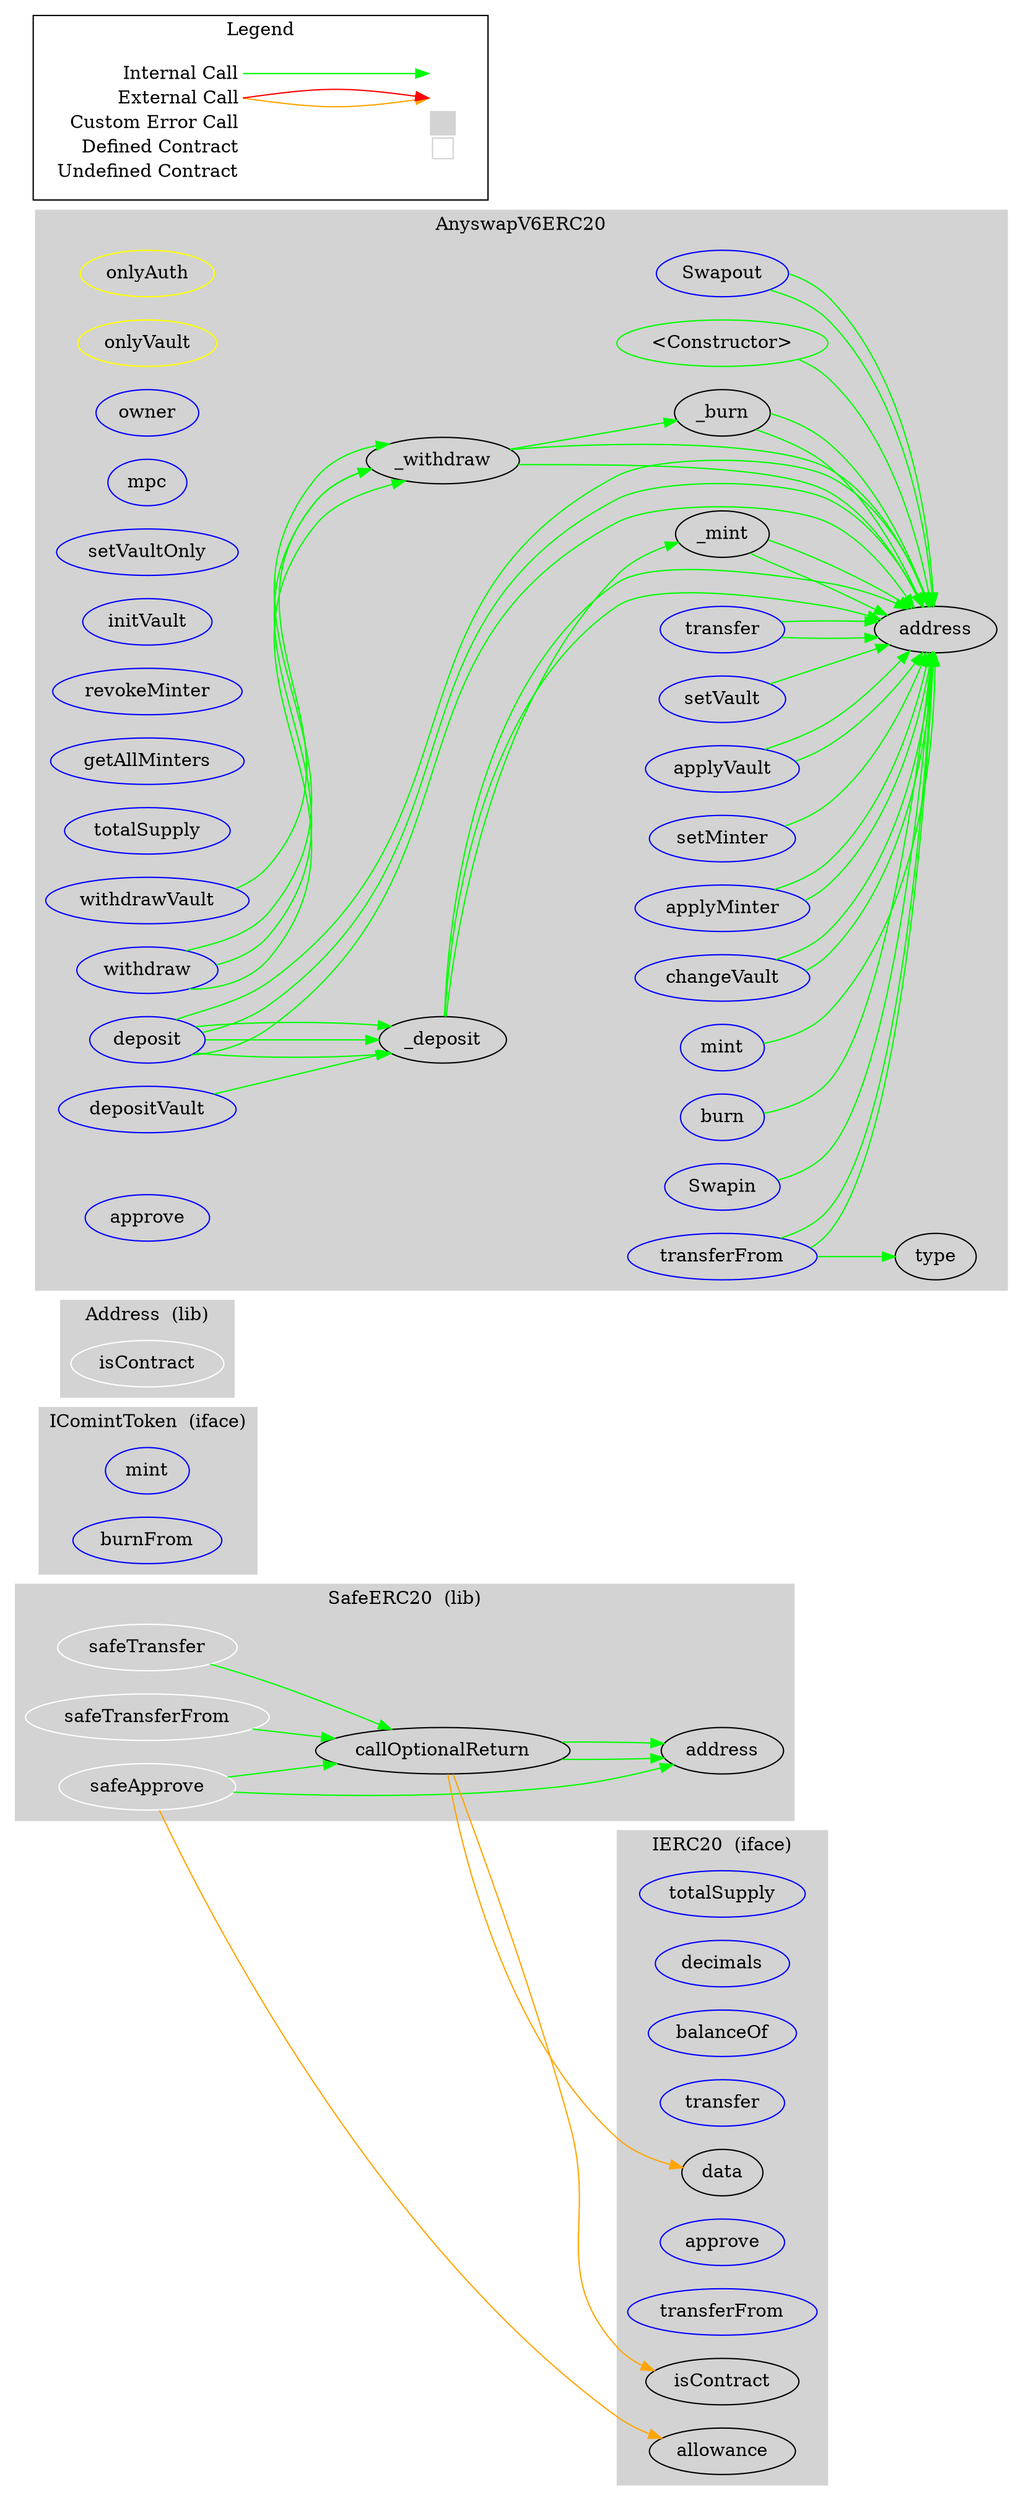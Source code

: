 digraph G {
  graph [ ratio = "auto", page = "100", compound =true ];
subgraph "clusterIERC20" {
  graph [ label = "IERC20  (iface)", color = "lightgray", style = "filled", bgcolor = "lightgray" ];
  "IERC20.totalSupply" [ label = "totalSupply", color = "blue" ];
  "IERC20.decimals" [ label = "decimals", color = "blue" ];
  "IERC20.balanceOf" [ label = "balanceOf", color = "blue" ];
  "IERC20.transfer" [ label = "transfer", color = "blue" ];
  "IERC20.allowance" [ label = "allowance" ];
  "IERC20.approve" [ label = "approve", color = "blue" ];
  "IERC20.transferFrom" [ label = "transferFrom", color = "blue" ];
  "IERC20.isContract" [ label = "isContract" ];
  "IERC20.data" [ label = "data" ];
}

subgraph "clusterIComintToken" {
  graph [ label = "IComintToken  (iface)", color = "lightgray", style = "filled", bgcolor = "lightgray" ];
  "IComintToken.mint" [ label = "mint", color = "blue" ];
  "IComintToken.burnFrom" [ label = "burnFrom", color = "blue" ];
}

subgraph "clusterAddress" {
  graph [ label = "Address  (lib)", color = "lightgray", style = "filled", bgcolor = "lightgray" ];
  "Address.isContract" [ label = "isContract", color = "white" ];
}

subgraph "clusterSafeERC20" {
  graph [ label = "SafeERC20  (lib)", color = "lightgray", style = "filled", bgcolor = "lightgray" ];
  "SafeERC20.safeTransfer" [ label = "safeTransfer", color = "white" ];
  "SafeERC20.safeTransferFrom" [ label = "safeTransferFrom", color = "white" ];
  "SafeERC20.safeApprove" [ label = "safeApprove", color = "white" ];
  "SafeERC20.callOptionalReturn" [ label = "callOptionalReturn" ];
  "SafeERC20.address" [ label = "address" ];
}

subgraph "clusterAnyswapV6ERC20" {
  graph [ label = "AnyswapV6ERC20", color = "lightgray", style = "filled", bgcolor = "lightgray" ];
  "AnyswapV6ERC20.onlyAuth" [ label = "onlyAuth", color = "yellow" ];
  "AnyswapV6ERC20.onlyVault" [ label = "onlyVault", color = "yellow" ];
  "AnyswapV6ERC20.owner" [ label = "owner", color = "blue" ];
  "AnyswapV6ERC20.mpc" [ label = "mpc", color = "blue" ];
  "AnyswapV6ERC20.setVaultOnly" [ label = "setVaultOnly", color = "blue" ];
  "AnyswapV6ERC20.initVault" [ label = "initVault", color = "blue" ];
  "AnyswapV6ERC20.setVault" [ label = "setVault", color = "blue" ];
  "AnyswapV6ERC20.applyVault" [ label = "applyVault", color = "blue" ];
  "AnyswapV6ERC20.setMinter" [ label = "setMinter", color = "blue" ];
  "AnyswapV6ERC20.applyMinter" [ label = "applyMinter", color = "blue" ];
  "AnyswapV6ERC20.revokeMinter" [ label = "revokeMinter", color = "blue" ];
  "AnyswapV6ERC20.getAllMinters" [ label = "getAllMinters", color = "blue" ];
  "AnyswapV6ERC20.changeVault" [ label = "changeVault", color = "blue" ];
  "AnyswapV6ERC20.mint" [ label = "mint", color = "blue" ];
  "AnyswapV6ERC20.burn" [ label = "burn", color = "blue" ];
  "AnyswapV6ERC20.Swapin" [ label = "Swapin", color = "blue" ];
  "AnyswapV6ERC20.Swapout" [ label = "Swapout", color = "blue" ];
  "AnyswapV6ERC20.<Constructor>" [ label = "<Constructor>", color = "green" ];
  "AnyswapV6ERC20.totalSupply" [ label = "totalSupply", color = "blue" ];
  "AnyswapV6ERC20.deposit" [ label = "deposit", color = "blue" ];
  "AnyswapV6ERC20.depositVault" [ label = "depositVault", color = "blue" ];
  "AnyswapV6ERC20._deposit" [ label = "_deposit" ];
  "AnyswapV6ERC20.withdraw" [ label = "withdraw", color = "blue" ];
  "AnyswapV6ERC20.withdrawVault" [ label = "withdrawVault", color = "blue" ];
  "AnyswapV6ERC20._withdraw" [ label = "_withdraw" ];
  "AnyswapV6ERC20._mint" [ label = "_mint" ];
  "AnyswapV6ERC20._burn" [ label = "_burn" ];
  "AnyswapV6ERC20.approve" [ label = "approve", color = "blue" ];
  "AnyswapV6ERC20.transfer" [ label = "transfer", color = "blue" ];
  "AnyswapV6ERC20.transferFrom" [ label = "transferFrom", color = "blue" ];
  "AnyswapV6ERC20.address" [ label = "address" ];
  "AnyswapV6ERC20.type" [ label = "type" ];
}

  "SafeERC20.safeTransfer";
  "SafeERC20.callOptionalReturn";
  "SafeERC20.safeTransferFrom";
  "SafeERC20.safeApprove";
  "IERC20.allowance";
  "SafeERC20.address";
  "IERC20.isContract";
  "IERC20.data";
  "AnyswapV6ERC20.setVault";
  "AnyswapV6ERC20.address";
  "AnyswapV6ERC20.applyVault";
  "AnyswapV6ERC20.setMinter";
  "AnyswapV6ERC20.applyMinter";
  "AnyswapV6ERC20.changeVault";
  "AnyswapV6ERC20.mint";
  "AnyswapV6ERC20.burn";
  "AnyswapV6ERC20.Swapin";
  "AnyswapV6ERC20.Swapout";
  "AnyswapV6ERC20.<Constructor>";
  "AnyswapV6ERC20.deposit";
  "AnyswapV6ERC20._deposit";
  "AnyswapV6ERC20.depositVault";
  "AnyswapV6ERC20._mint";
  "AnyswapV6ERC20.withdraw";
  "AnyswapV6ERC20._withdraw";
  "AnyswapV6ERC20.withdrawVault";
  "AnyswapV6ERC20._burn";
  "AnyswapV6ERC20.transfer";
  "AnyswapV6ERC20.transferFrom";
  "AnyswapV6ERC20.type";
  "SafeERC20.safeTransfer" -> "SafeERC20.callOptionalReturn" [ color = "green" ];
  "SafeERC20.safeTransferFrom" -> "SafeERC20.callOptionalReturn" [ color = "green" ];
  "SafeERC20.safeApprove" -> "IERC20.allowance" [ color = "orange" ];
  "SafeERC20.safeApprove" -> "SafeERC20.address" [ color = "green" ];
  "SafeERC20.safeApprove" -> "SafeERC20.callOptionalReturn" [ color = "green" ];
  "SafeERC20.callOptionalReturn" -> "IERC20.isContract" [ color = "orange" ];
  "SafeERC20.callOptionalReturn" -> "SafeERC20.address" [ color = "green" ];
  "SafeERC20.callOptionalReturn" -> "IERC20.data" [ color = "orange" ];
  "SafeERC20.callOptionalReturn" -> "SafeERC20.address" [ color = "green" ];
  "AnyswapV6ERC20.setVault" -> "AnyswapV6ERC20.address" [ color = "green" ];
  "AnyswapV6ERC20.applyVault" -> "AnyswapV6ERC20.address" [ color = "green" ];
  "AnyswapV6ERC20.applyVault" -> "AnyswapV6ERC20.address" [ color = "green" ];
  "AnyswapV6ERC20.setMinter" -> "AnyswapV6ERC20.address" [ color = "green" ];
  "AnyswapV6ERC20.applyMinter" -> "AnyswapV6ERC20.address" [ color = "green" ];
  "AnyswapV6ERC20.applyMinter" -> "AnyswapV6ERC20.address" [ color = "green" ];
  "AnyswapV6ERC20.changeVault" -> "AnyswapV6ERC20.address" [ color = "green" ];
  "AnyswapV6ERC20.changeVault" -> "AnyswapV6ERC20.address" [ color = "green" ];
  "AnyswapV6ERC20.mint" -> "AnyswapV6ERC20.address" [ color = "green" ];
  "AnyswapV6ERC20.burn" -> "AnyswapV6ERC20.address" [ color = "green" ];
  "AnyswapV6ERC20.Swapin" -> "AnyswapV6ERC20.address" [ color = "green" ];
  "AnyswapV6ERC20.Swapout" -> "AnyswapV6ERC20.address" [ color = "green" ];
  "AnyswapV6ERC20.Swapout" -> "AnyswapV6ERC20.address" [ color = "green" ];
  "AnyswapV6ERC20.<Constructor>" -> "AnyswapV6ERC20.address" [ color = "green" ];
  "AnyswapV6ERC20.deposit" -> "AnyswapV6ERC20.address" [ color = "green" ];
  "AnyswapV6ERC20.deposit" -> "AnyswapV6ERC20._deposit" [ color = "green" ];
  "AnyswapV6ERC20.deposit" -> "AnyswapV6ERC20.address" [ color = "green" ];
  "AnyswapV6ERC20.deposit" -> "AnyswapV6ERC20._deposit" [ color = "green" ];
  "AnyswapV6ERC20.deposit" -> "AnyswapV6ERC20.address" [ color = "green" ];
  "AnyswapV6ERC20.deposit" -> "AnyswapV6ERC20._deposit" [ color = "green" ];
  "AnyswapV6ERC20.depositVault" -> "AnyswapV6ERC20._deposit" [ color = "green" ];
  "AnyswapV6ERC20._deposit" -> "AnyswapV6ERC20.address" [ color = "green" ];
  "AnyswapV6ERC20._deposit" -> "AnyswapV6ERC20.address" [ color = "green" ];
  "AnyswapV6ERC20._deposit" -> "AnyswapV6ERC20._mint" [ color = "green" ];
  "AnyswapV6ERC20.withdraw" -> "AnyswapV6ERC20._withdraw" [ color = "green" ];
  "AnyswapV6ERC20.withdraw" -> "AnyswapV6ERC20._withdraw" [ color = "green" ];
  "AnyswapV6ERC20.withdraw" -> "AnyswapV6ERC20._withdraw" [ color = "green" ];
  "AnyswapV6ERC20.withdrawVault" -> "AnyswapV6ERC20._withdraw" [ color = "green" ];
  "AnyswapV6ERC20._withdraw" -> "AnyswapV6ERC20.address" [ color = "green" ];
  "AnyswapV6ERC20._withdraw" -> "AnyswapV6ERC20.address" [ color = "green" ];
  "AnyswapV6ERC20._withdraw" -> "AnyswapV6ERC20._burn" [ color = "green" ];
  "AnyswapV6ERC20._mint" -> "AnyswapV6ERC20.address" [ color = "green" ];
  "AnyswapV6ERC20._mint" -> "AnyswapV6ERC20.address" [ color = "green" ];
  "AnyswapV6ERC20._burn" -> "AnyswapV6ERC20.address" [ color = "green" ];
  "AnyswapV6ERC20._burn" -> "AnyswapV6ERC20.address" [ color = "green" ];
  "AnyswapV6ERC20.transfer" -> "AnyswapV6ERC20.address" [ color = "green" ];
  "AnyswapV6ERC20.transfer" -> "AnyswapV6ERC20.address" [ color = "green" ];
  "AnyswapV6ERC20.transferFrom" -> "AnyswapV6ERC20.address" [ color = "green" ];
  "AnyswapV6ERC20.transferFrom" -> "AnyswapV6ERC20.address" [ color = "green" ];
  "AnyswapV6ERC20.transferFrom" -> "AnyswapV6ERC20.type" [ color = "green" ];


rankdir=LR
node [shape=plaintext]
subgraph cluster_01 { 
label = "Legend";
key [label=<<table border="0" cellpadding="2" cellspacing="0" cellborder="0">
  <tr><td align="right" port="i1">Internal Call</td></tr>
  <tr><td align="right" port="i2">External Call</td></tr>
  <tr><td align="right" port="i2">Custom Error Call</td></tr>
  <tr><td align="right" port="i3">Defined Contract</td></tr>
  <tr><td align="right" port="i4">Undefined Contract</td></tr>
  </table>>]
key2 [label=<<table border="0" cellpadding="2" cellspacing="0" cellborder="0">
  <tr><td port="i1">&nbsp;&nbsp;&nbsp;</td></tr>
  <tr><td port="i2">&nbsp;&nbsp;&nbsp;</td></tr>
  <tr><td port="i3" bgcolor="lightgray">&nbsp;&nbsp;&nbsp;</td></tr>
  <tr><td port="i4">
    <table border="1" cellborder="0" cellspacing="0" cellpadding="7" color="lightgray">
      <tr>
       <td></td>
      </tr>
     </table>
  </td></tr>
  </table>>]
key:i1:e -> key2:i1:w [color="green"]
key:i2:e -> key2:i2:w [color="orange"]
key:i2:e -> key2:i2:w [color="red"]
}
}

